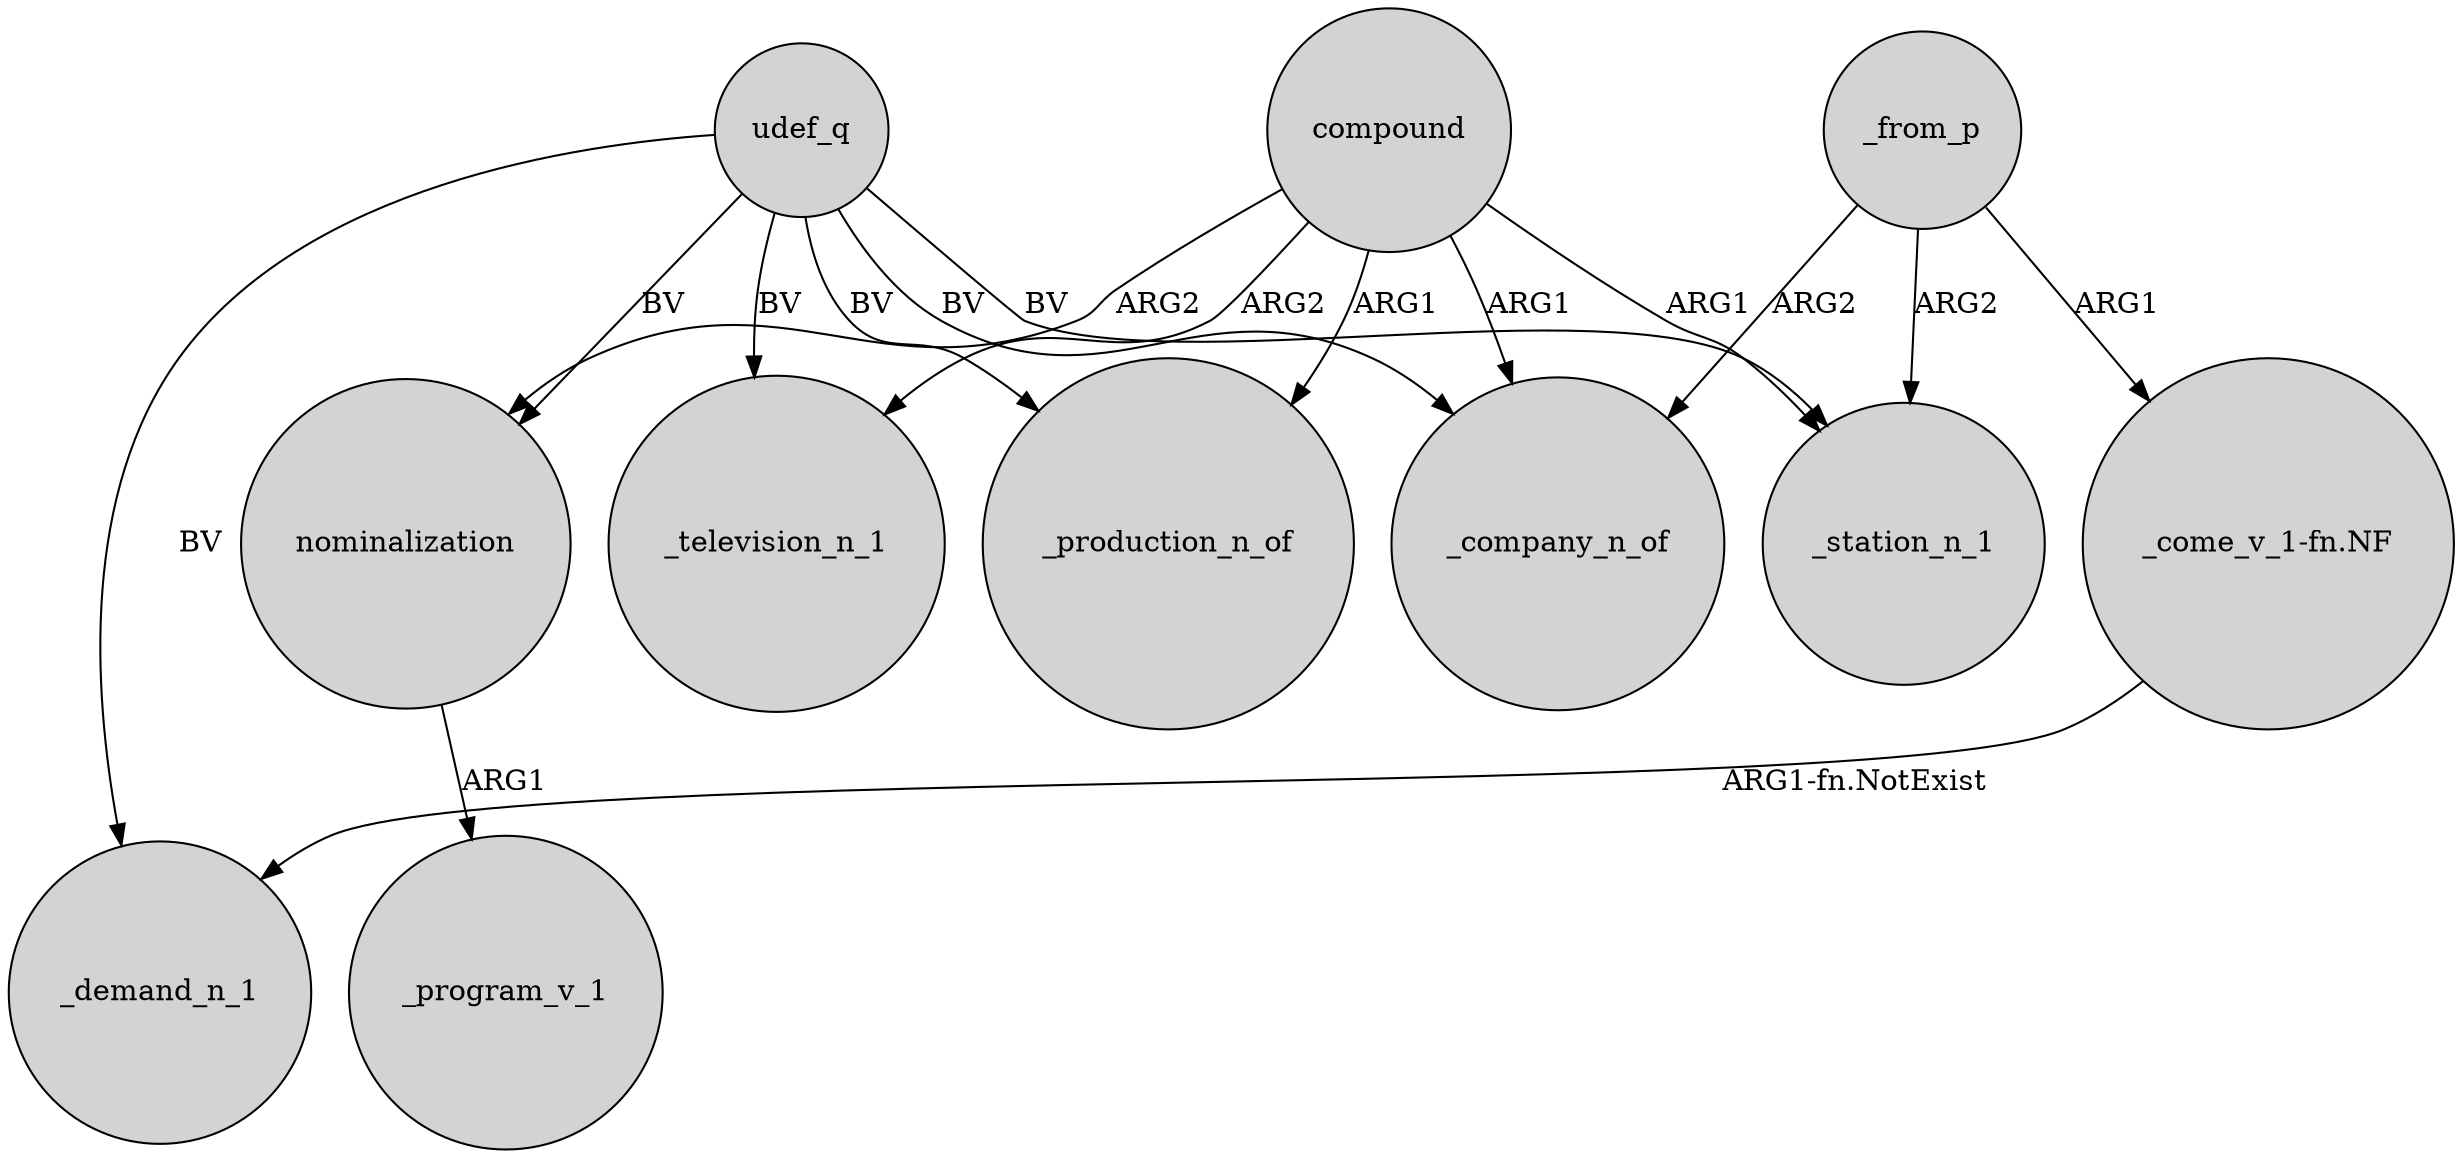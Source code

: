 digraph {
	node [shape=circle style=filled]
	udef_q -> _production_n_of [label=BV]
	udef_q -> _station_n_1 [label=BV]
	compound -> _station_n_1 [label=ARG1]
	compound -> nominalization [label=ARG2]
	compound -> _production_n_of [label=ARG1]
	udef_q -> _demand_n_1 [label=BV]
	udef_q -> _company_n_of [label=BV]
	"_come_v_1-fn.NF" -> _demand_n_1 [label="ARG1-fn.NotExist"]
	_from_p -> _station_n_1 [label=ARG2]
	udef_q -> _television_n_1 [label=BV]
	nominalization -> _program_v_1 [label=ARG1]
	udef_q -> nominalization [label=BV]
	compound -> _television_n_1 [label=ARG2]
	_from_p -> _company_n_of [label=ARG2]
	compound -> _company_n_of [label=ARG1]
	_from_p -> "_come_v_1-fn.NF" [label=ARG1]
}
